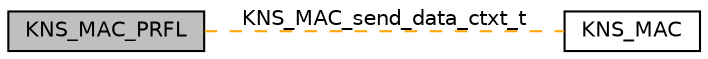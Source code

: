 digraph "KNS_MAC_PRFL"
{
  edge [fontname="Helvetica",fontsize="10",labelfontname="Helvetica",labelfontsize="10"];
  node [fontname="Helvetica",fontsize="10",shape=box];
  rankdir=LR;
  Node1 [label="KNS_MAC_PRFL",height=0.2,width=0.4,color="black", fillcolor="grey75", style="filled", fontcolor="black",tooltip="MAC Protocol configuration."];
  Node2 [label="KNS_MAC",height=0.2,width=0.4,color="black", fillcolor="white", style="filled",URL="$df/dbc/group___k_n_s___m_a_c.html",tooltip=" "];
  Node1->Node2 [shape=plaintext, label="KNS_MAC_send_data_ctxt_t", color="orange", dir="none", style="dashed"];
}

